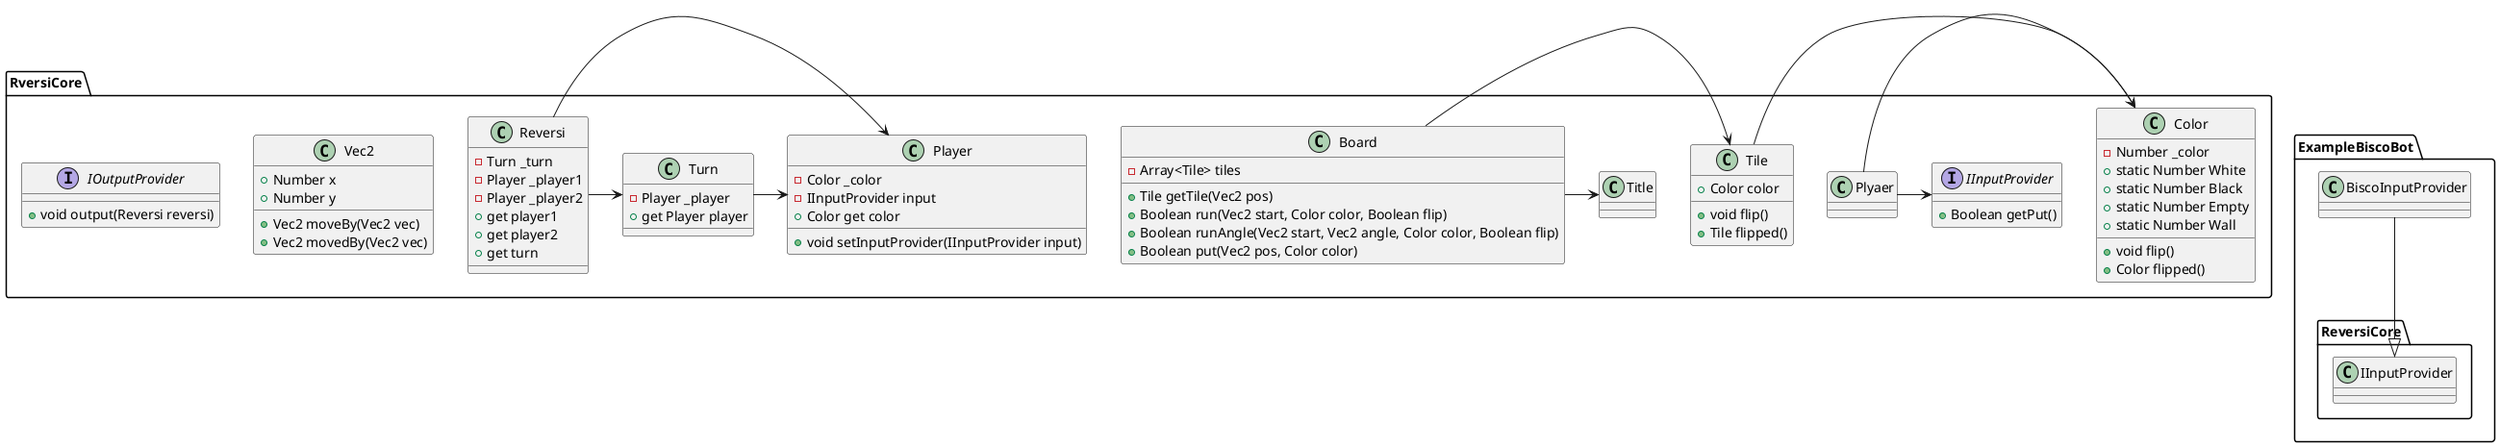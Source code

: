 色を扱う
Color
ベクタ
Vec2
石
Tile
プレイヤー
Player
入力
InputProvider
ターン（手番）
Turn
盤面
Board
ゲーム
Reversi

@startuml
namespace RversiCore {
  class Color {
    - Number _color
    + void flip()
    + Color flipped()
    + static Number White
    + static Number Black
    + static Number Empty
    + static Number Wall
  }

  class Vec2 {
    + Number x
    + Number y
    + Vec2 moveBy(Vec2 vec)
    + Vec2 movedBy(Vec2 vec)
  }

  class Tile {
    + Color color
    + void flip()
    + Tile flipped()
  }
  Tile -> RversiCore.Color

  interface IInputProvider {
    + Boolean getPut()
  }

  class Player {
    - Color _color
    - IInputProvider input
    + Color get color
    + void setInputProvider(IInputProvider input)
  }
  Plyaer -> RversiCore.Color
  Plyaer -> RversiCore.IInputProvider

  class Turn {
    - Player _player
    + get Player player
  }
  Turn -> RversiCore.Player

  class Board {
    - Array<Tile> tiles
    + Tile getTile(Vec2 pos)
    + Boolean run(Vec2 start, Color color, Boolean flip)
    + Boolean runAngle(Vec2 start, Vec2 angle, Color color, Boolean flip)
    + Boolean put(Vec2 pos, Color color)
  }
  Board -> RversiCore.Title
  Board -> RversiCore.Tile

  class Reversi {
    - Turn _turn
    - Player _player1
    - Player _player2
    + get player1
    + get player2
    + get turn
  }
  Reversi -> RversiCore.Turn
  Reversi -> RversiCore.Player

  interface IOutputProvider {
    + void output(Reversi reversi)
  }
}

namespace ExampleBiscoBot {
  class BiscoInputProvider
  BiscoInputProvider --|> ReversiCore.IInputProvider
}
@enduml